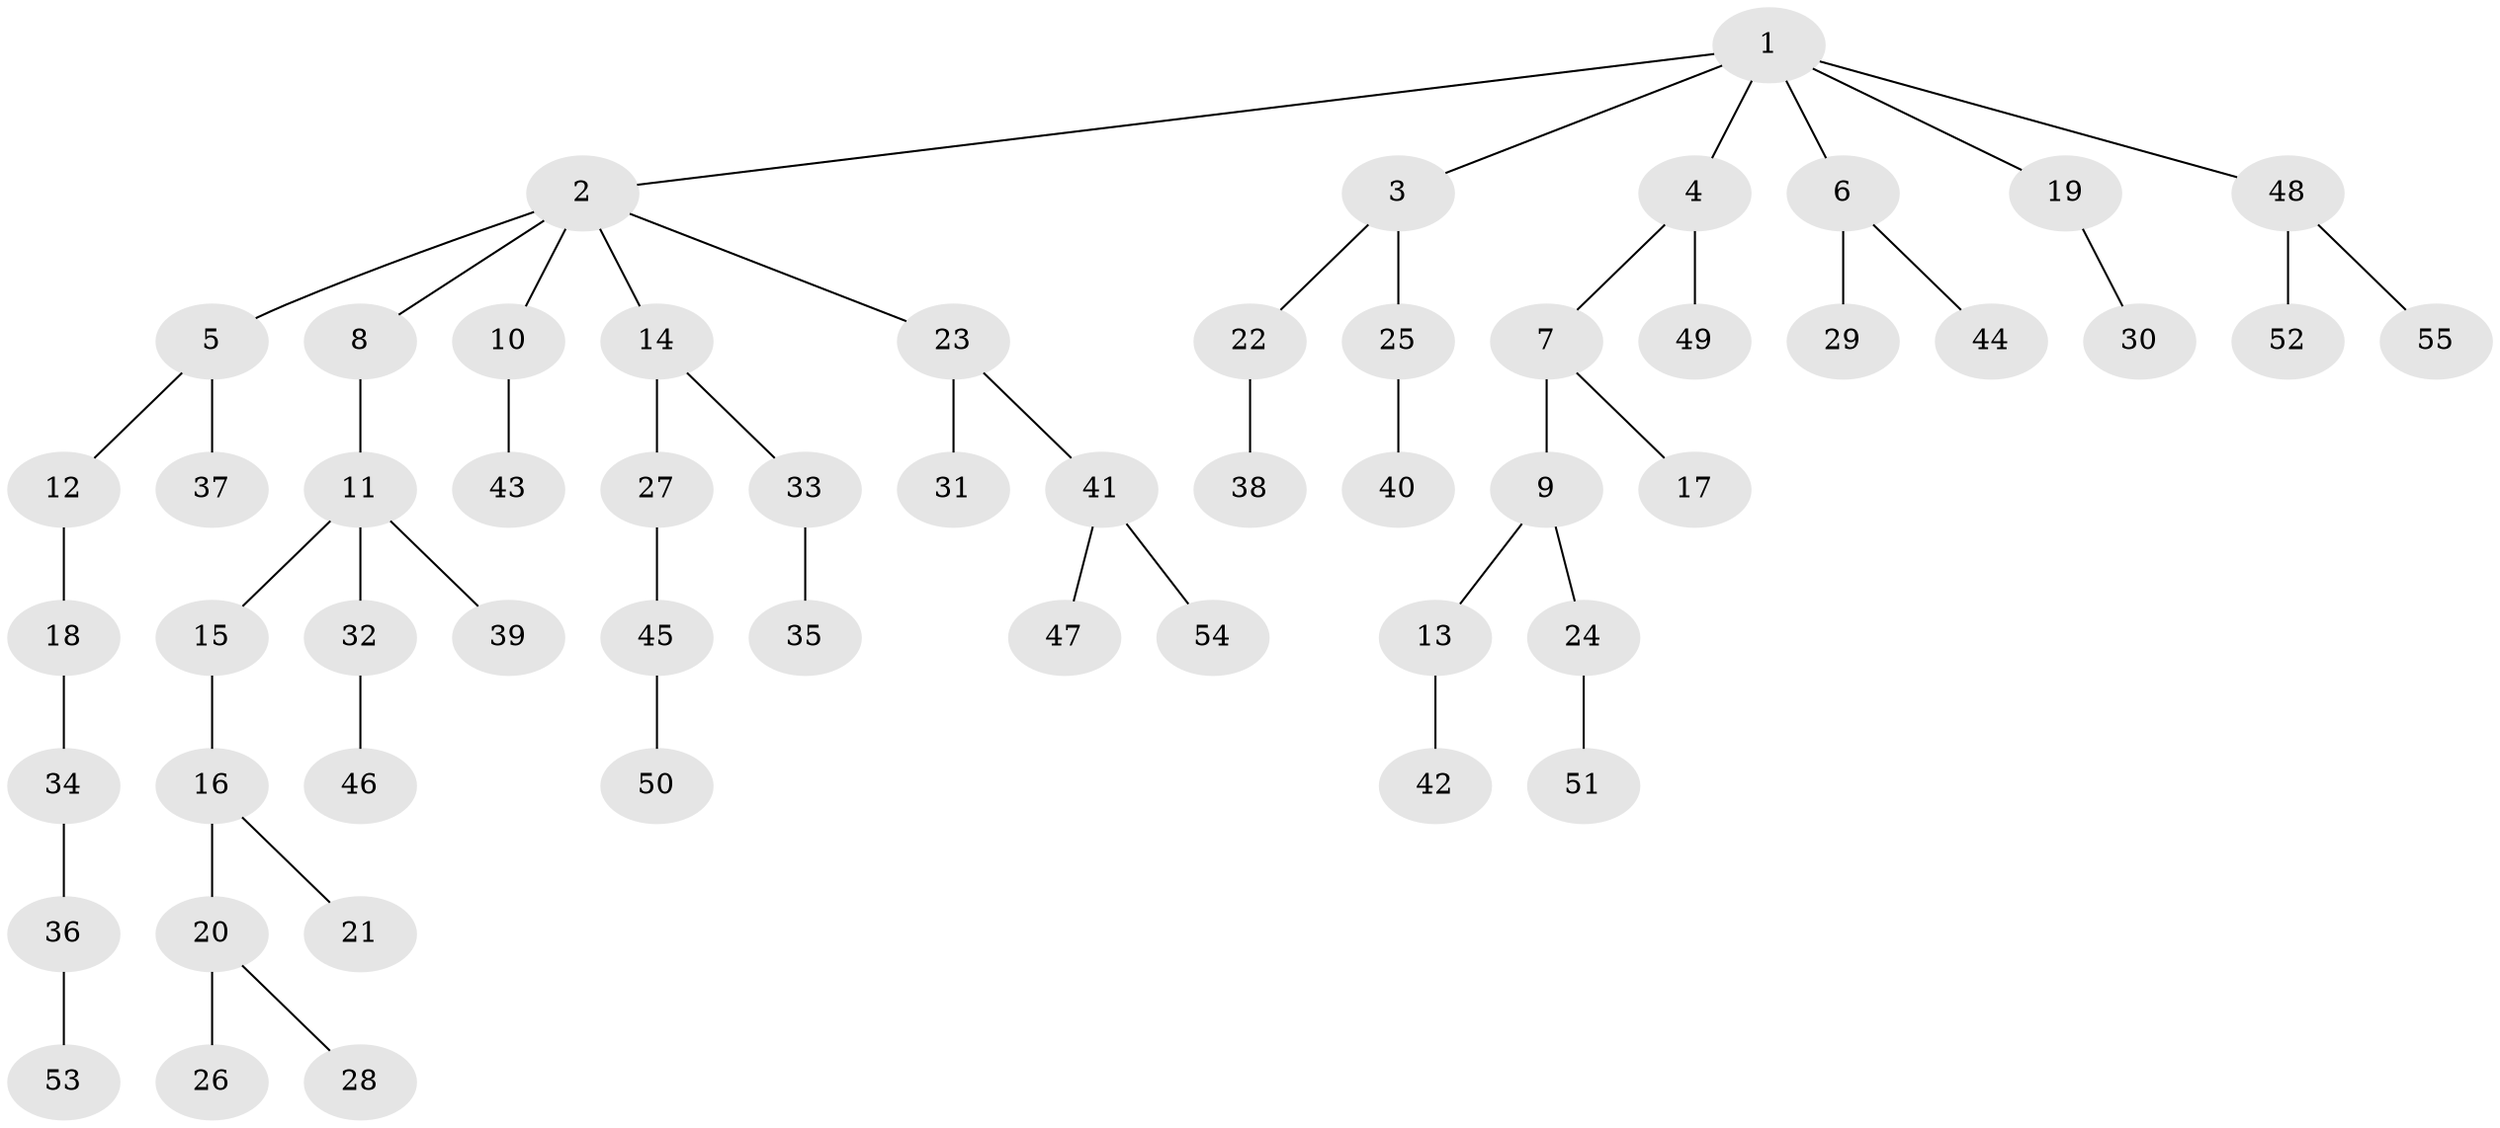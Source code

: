 // coarse degree distribution, {2: 0.25925925925925924, 1: 0.6666666666666666, 10: 0.07407407407407407}
// Generated by graph-tools (version 1.1) at 2025/56/03/04/25 21:56:54]
// undirected, 55 vertices, 54 edges
graph export_dot {
graph [start="1"]
  node [color=gray90,style=filled];
  1;
  2;
  3;
  4;
  5;
  6;
  7;
  8;
  9;
  10;
  11;
  12;
  13;
  14;
  15;
  16;
  17;
  18;
  19;
  20;
  21;
  22;
  23;
  24;
  25;
  26;
  27;
  28;
  29;
  30;
  31;
  32;
  33;
  34;
  35;
  36;
  37;
  38;
  39;
  40;
  41;
  42;
  43;
  44;
  45;
  46;
  47;
  48;
  49;
  50;
  51;
  52;
  53;
  54;
  55;
  1 -- 2;
  1 -- 3;
  1 -- 4;
  1 -- 6;
  1 -- 19;
  1 -- 48;
  2 -- 5;
  2 -- 8;
  2 -- 10;
  2 -- 14;
  2 -- 23;
  3 -- 22;
  3 -- 25;
  4 -- 7;
  4 -- 49;
  5 -- 12;
  5 -- 37;
  6 -- 29;
  6 -- 44;
  7 -- 9;
  7 -- 17;
  8 -- 11;
  9 -- 13;
  9 -- 24;
  10 -- 43;
  11 -- 15;
  11 -- 32;
  11 -- 39;
  12 -- 18;
  13 -- 42;
  14 -- 27;
  14 -- 33;
  15 -- 16;
  16 -- 20;
  16 -- 21;
  18 -- 34;
  19 -- 30;
  20 -- 26;
  20 -- 28;
  22 -- 38;
  23 -- 31;
  23 -- 41;
  24 -- 51;
  25 -- 40;
  27 -- 45;
  32 -- 46;
  33 -- 35;
  34 -- 36;
  36 -- 53;
  41 -- 47;
  41 -- 54;
  45 -- 50;
  48 -- 52;
  48 -- 55;
}
